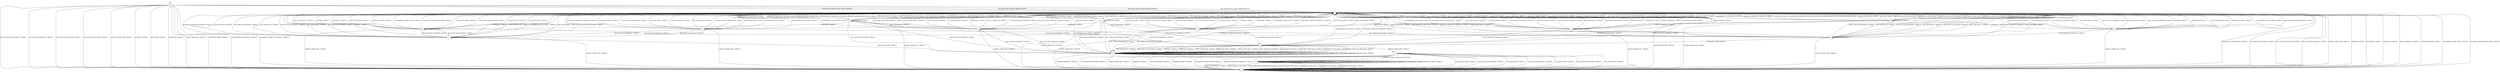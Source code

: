 digraph g {

	s0 [shape="circle" label="s0"];
	s1 [shape="circle" label="s1"];
	s2 [shape="circle" label="s2"];
	s3 [shape="circle" label="s3"];
	s4 [shape="circle" label="s4"];
	s5 [shape="circle" label="s5"];
	s6 [shape="circle" label="s6"];
	s7 [shape="circle" label="s7"];
	s8 [shape="circle" label="s8"];
	s9 [shape="circle" label="s9"];
	s10 [shape="circle" label="s10"];
	s11 [shape="circle" label="s11"];
	s12 [shape="circle" label="s12"];
	s13 [shape="circle" label="s13"];
	s14 [shape="circle" label="s14"];
	s15 [shape="circle" label="s15"];
	s16 [shape="circle" label="s16"];
	s17 [shape="circle" label="s17"];
	s18 [shape="circle" label="s18"];
	s0 -> s2 [label="ECDH_CLIENT_HELLO / HELLO_VERIFY_REQUEST"];
	s0 -> s1 [label="ECDH_CLIENT_KEY_EXCHANGE / TIMEOUT"];
	s0 -> s2 [label="DH_CLIENT_HELLO / HELLO_VERIFY_REQUEST"];
	s0 -> s1 [label="DH_CLIENT_KEY_EXCHANGE / TIMEOUT"];
	s0 -> s2 [label="PSK_CLIENT_HELLO / HELLO_VERIFY_REQUEST"];
	s0 -> s1 [label="PSK_CLIENT_KEY_EXCHANGE / TIMEOUT"];
	s0 -> s2 [label="RSA_CLIENT_HELLO / HELLO_VERIFY_REQUEST"];
	s0 -> s1 [label="RSA_CLIENT_KEY_EXCHANGE / TIMEOUT"];
	s0 -> s1 [label="CHANGE_CIPHER_SPEC / TIMEOUT"];
	s0 -> s1 [label="FINISHED / TIMEOUT"];
	s0 -> s1 [label="APPLICATION / TIMEOUT"];
	s0 -> s1 [label="CERTIFICATE / TIMEOUT"];
	s0 -> s1 [label="EMPTY_CERTIFICATE / TIMEOUT"];
	s0 -> s1 [label="CERTIFICATE_VERIFY / TIMEOUT"];
	s0 -> s1 [label="Alert(WARNING,CLOSE_NOTIFY) / TIMEOUT"];
	s0 -> s1 [label="Alert(FATAL,UNEXPECTED_MESSAGE) / TIMEOUT"];
	s1 -> s1 [label="ECDH_CLIENT_HELLO / TIMEOUT"];
	s1 -> s1 [label="ECDH_CLIENT_KEY_EXCHANGE / TIMEOUT"];
	s1 -> s1 [label="DH_CLIENT_HELLO / TIMEOUT"];
	s1 -> s1 [label="DH_CLIENT_KEY_EXCHANGE / TIMEOUT"];
	s1 -> s1 [label="PSK_CLIENT_HELLO / TIMEOUT"];
	s1 -> s1 [label="PSK_CLIENT_KEY_EXCHANGE / TIMEOUT"];
	s1 -> s1 [label="RSA_CLIENT_HELLO / TIMEOUT"];
	s1 -> s1 [label="RSA_CLIENT_KEY_EXCHANGE / TIMEOUT"];
	s1 -> s1 [label="CHANGE_CIPHER_SPEC / TIMEOUT"];
	s1 -> s1 [label="FINISHED / TIMEOUT"];
	s1 -> s1 [label="APPLICATION / TIMEOUT"];
	s1 -> s1 [label="CERTIFICATE / TIMEOUT"];
	s1 -> s1 [label="EMPTY_CERTIFICATE / TIMEOUT"];
	s1 -> s1 [label="CERTIFICATE_VERIFY / TIMEOUT"];
	s1 -> s1 [label="Alert(WARNING,CLOSE_NOTIFY) / TIMEOUT"];
	s1 -> s1 [label="Alert(FATAL,UNEXPECTED_MESSAGE) / TIMEOUT"];
	s2 -> s4 [label="ECDH_CLIENT_HELLO / SERVER_HELLO,CERTIFICATE,ECDHE_SERVER_KEY_EXCHANGE,CERTIFICATE_REQUEST,SERVER_HELLO_DONE"];
	s2 -> s1 [label="ECDH_CLIENT_KEY_EXCHANGE / TIMEOUT"];
	s2 -> s3 [label="DH_CLIENT_HELLO / SERVER_HELLO,CERTIFICATE,DHE_SERVER_KEY_EXCHANGE,CERTIFICATE_REQUEST,SERVER_HELLO_DONE"];
	s2 -> s1 [label="DH_CLIENT_KEY_EXCHANGE / TIMEOUT"];
	s2 -> s9 [label="PSK_CLIENT_HELLO / SERVER_HELLO,SERVER_HELLO_DONE"];
	s2 -> s1 [label="PSK_CLIENT_KEY_EXCHANGE / TIMEOUT"];
	s2 -> s12 [label="RSA_CLIENT_HELLO / SERVER_HELLO,CERTIFICATE,CERTIFICATE_REQUEST,SERVER_HELLO_DONE"];
	s2 -> s1 [label="RSA_CLIENT_KEY_EXCHANGE / TIMEOUT"];
	s2 -> s1 [label="CHANGE_CIPHER_SPEC / TIMEOUT"];
	s2 -> s1 [label="FINISHED / TIMEOUT"];
	s2 -> s1 [label="APPLICATION / TIMEOUT"];
	s2 -> s1 [label="CERTIFICATE / TIMEOUT"];
	s2 -> s1 [label="EMPTY_CERTIFICATE / TIMEOUT"];
	s2 -> s1 [label="CERTIFICATE_VERIFY / TIMEOUT"];
	s2 -> s1 [label="Alert(WARNING,CLOSE_NOTIFY) / TIMEOUT"];
	s2 -> s1 [label="Alert(FATAL,UNEXPECTED_MESSAGE) / TIMEOUT"];
	s3 -> s2 [label="ECDH_CLIENT_HELLO / TIMEOUT"];
	s3 -> s2 [label="ECDH_CLIENT_KEY_EXCHANGE / TIMEOUT"];
	s3 -> s2 [label="DH_CLIENT_HELLO / TIMEOUT"];
	s3 -> s5 [label="DH_CLIENT_KEY_EXCHANGE / TIMEOUT"];
	s3 -> s2 [label="PSK_CLIENT_HELLO / TIMEOUT"];
	s3 -> s15 [label="PSK_CLIENT_KEY_EXCHANGE / TIMEOUT"];
	s3 -> s2 [label="RSA_CLIENT_HELLO / TIMEOUT"];
	s3 -> s15 [label="RSA_CLIENT_KEY_EXCHANGE / TIMEOUT"];
	s3 -> s1 [label="CHANGE_CIPHER_SPEC / TIMEOUT"];
	s3 -> s2 [label="FINISHED / TIMEOUT"];
	s3 -> s3 [label="APPLICATION / TIMEOUT"];
	s3 -> s6 [label="CERTIFICATE / TIMEOUT"];
	s3 -> s7 [label="EMPTY_CERTIFICATE / TIMEOUT"];
	s3 -> s2 [label="CERTIFICATE_VERIFY / TIMEOUT"];
	s3 -> s2 [label="Alert(WARNING,CLOSE_NOTIFY) / TIMEOUT"];
	s3 -> s2 [label="Alert(FATAL,UNEXPECTED_MESSAGE) / TIMEOUT"];
	s4 -> s2 [label="ECDH_CLIENT_HELLO / TIMEOUT"];
	s4 -> s5 [label="ECDH_CLIENT_KEY_EXCHANGE / TIMEOUT"];
	s4 -> s2 [label="DH_CLIENT_HELLO / TIMEOUT"];
	s4 -> s2 [label="DH_CLIENT_KEY_EXCHANGE / TIMEOUT"];
	s4 -> s2 [label="PSK_CLIENT_HELLO / TIMEOUT"];
	s4 -> s2 [label="PSK_CLIENT_KEY_EXCHANGE / TIMEOUT"];
	s4 -> s2 [label="RSA_CLIENT_HELLO / TIMEOUT"];
	s4 -> s2 [label="RSA_CLIENT_KEY_EXCHANGE / TIMEOUT"];
	s4 -> s1 [label="CHANGE_CIPHER_SPEC / TIMEOUT"];
	s4 -> s2 [label="FINISHED / TIMEOUT"];
	s4 -> s4 [label="APPLICATION / TIMEOUT"];
	s4 -> s10 [label="CERTIFICATE / TIMEOUT"];
	s4 -> s11 [label="EMPTY_CERTIFICATE / TIMEOUT"];
	s4 -> s2 [label="CERTIFICATE_VERIFY / TIMEOUT"];
	s4 -> s2 [label="Alert(WARNING,CLOSE_NOTIFY) / TIMEOUT"];
	s4 -> s2 [label="Alert(FATAL,UNEXPECTED_MESSAGE) / TIMEOUT"];
	s5 -> s15 [label="ECDH_CLIENT_HELLO / TIMEOUT"];
	s5 -> s15 [label="ECDH_CLIENT_KEY_EXCHANGE / TIMEOUT"];
	s5 -> s15 [label="DH_CLIENT_HELLO / TIMEOUT"];
	s5 -> s15 [label="DH_CLIENT_KEY_EXCHANGE / TIMEOUT"];
	s5 -> s15 [label="PSK_CLIENT_HELLO / TIMEOUT"];
	s5 -> s15 [label="PSK_CLIENT_KEY_EXCHANGE / TIMEOUT"];
	s5 -> s15 [label="RSA_CLIENT_HELLO / TIMEOUT"];
	s5 -> s15 [label="RSA_CLIENT_KEY_EXCHANGE / TIMEOUT"];
	s5 -> s14 [label="CHANGE_CIPHER_SPEC / TIMEOUT"];
	s5 -> s15 [label="FINISHED / TIMEOUT"];
	s5 -> s5 [label="APPLICATION / TIMEOUT"];
	s5 -> s15 [label="CERTIFICATE / TIMEOUT"];
	s5 -> s15 [label="EMPTY_CERTIFICATE / TIMEOUT"];
	s5 -> s15 [label="CERTIFICATE_VERIFY / TIMEOUT"];
	s5 -> s2 [label="Alert(WARNING,CLOSE_NOTIFY) / TIMEOUT"];
	s5 -> s2 [label="Alert(FATAL,UNEXPECTED_MESSAGE) / TIMEOUT"];
	s6 -> s2 [label="ECDH_CLIENT_HELLO / TIMEOUT"];
	s6 -> s2 [label="ECDH_CLIENT_KEY_EXCHANGE / TIMEOUT"];
	s6 -> s2 [label="DH_CLIENT_HELLO / TIMEOUT"];
	s6 -> s8 [label="DH_CLIENT_KEY_EXCHANGE / TIMEOUT"];
	s6 -> s2 [label="PSK_CLIENT_HELLO / TIMEOUT"];
	s6 -> s17 [label="PSK_CLIENT_KEY_EXCHANGE / TIMEOUT"];
	s6 -> s2 [label="RSA_CLIENT_HELLO / TIMEOUT"];
	s6 -> s17 [label="RSA_CLIENT_KEY_EXCHANGE / TIMEOUT"];
	s6 -> s1 [label="CHANGE_CIPHER_SPEC / TIMEOUT"];
	s6 -> s2 [label="FINISHED / TIMEOUT"];
	s6 -> s6 [label="APPLICATION / TIMEOUT"];
	s6 -> s2 [label="CERTIFICATE / TIMEOUT"];
	s6 -> s2 [label="EMPTY_CERTIFICATE / TIMEOUT"];
	s6 -> s2 [label="CERTIFICATE_VERIFY / TIMEOUT"];
	s6 -> s2 [label="Alert(WARNING,CLOSE_NOTIFY) / TIMEOUT"];
	s6 -> s2 [label="Alert(FATAL,UNEXPECTED_MESSAGE) / TIMEOUT"];
	s7 -> s2 [label="ECDH_CLIENT_HELLO / TIMEOUT"];
	s7 -> s2 [label="ECDH_CLIENT_KEY_EXCHANGE / TIMEOUT"];
	s7 -> s2 [label="DH_CLIENT_HELLO / TIMEOUT"];
	s7 -> s5 [label="DH_CLIENT_KEY_EXCHANGE / TIMEOUT"];
	s7 -> s2 [label="PSK_CLIENT_HELLO / TIMEOUT"];
	s7 -> s15 [label="PSK_CLIENT_KEY_EXCHANGE / TIMEOUT"];
	s7 -> s2 [label="RSA_CLIENT_HELLO / TIMEOUT"];
	s7 -> s15 [label="RSA_CLIENT_KEY_EXCHANGE / TIMEOUT"];
	s7 -> s1 [label="CHANGE_CIPHER_SPEC / TIMEOUT"];
	s7 -> s2 [label="FINISHED / TIMEOUT"];
	s7 -> s7 [label="APPLICATION / TIMEOUT"];
	s7 -> s2 [label="CERTIFICATE / TIMEOUT"];
	s7 -> s2 [label="EMPTY_CERTIFICATE / TIMEOUT"];
	s7 -> s2 [label="CERTIFICATE_VERIFY / TIMEOUT"];
	s7 -> s2 [label="Alert(WARNING,CLOSE_NOTIFY) / TIMEOUT"];
	s7 -> s2 [label="Alert(FATAL,UNEXPECTED_MESSAGE) / TIMEOUT"];
	s8 -> s2 [label="ECDH_CLIENT_HELLO / TIMEOUT"];
	s8 -> s2 [label="ECDH_CLIENT_KEY_EXCHANGE / TIMEOUT"];
	s8 -> s2 [label="DH_CLIENT_HELLO / TIMEOUT"];
	s8 -> s2 [label="DH_CLIENT_KEY_EXCHANGE / TIMEOUT"];
	s8 -> s2 [label="PSK_CLIENT_HELLO / TIMEOUT"];
	s8 -> s2 [label="PSK_CLIENT_KEY_EXCHANGE / TIMEOUT"];
	s8 -> s2 [label="RSA_CLIENT_HELLO / TIMEOUT"];
	s8 -> s2 [label="RSA_CLIENT_KEY_EXCHANGE / TIMEOUT"];
	s8 -> s1 [label="CHANGE_CIPHER_SPEC / TIMEOUT"];
	s8 -> s2 [label="FINISHED / TIMEOUT"];
	s8 -> s8 [label="APPLICATION / TIMEOUT"];
	s8 -> s2 [label="CERTIFICATE / TIMEOUT"];
	s8 -> s2 [label="EMPTY_CERTIFICATE / TIMEOUT"];
	s8 -> s5 [label="CERTIFICATE_VERIFY / TIMEOUT"];
	s8 -> s2 [label="Alert(WARNING,CLOSE_NOTIFY) / TIMEOUT"];
	s8 -> s2 [label="Alert(FATAL,UNEXPECTED_MESSAGE) / TIMEOUT"];
	s9 -> s2 [label="ECDH_CLIENT_HELLO / TIMEOUT"];
	s9 -> s2 [label="ECDH_CLIENT_KEY_EXCHANGE / TIMEOUT"];
	s9 -> s2 [label="DH_CLIENT_HELLO / TIMEOUT"];
	s9 -> s2 [label="DH_CLIENT_KEY_EXCHANGE / TIMEOUT"];
	s9 -> s2 [label="PSK_CLIENT_HELLO / TIMEOUT"];
	s9 -> s5 [label="PSK_CLIENT_KEY_EXCHANGE / TIMEOUT"];
	s9 -> s2 [label="RSA_CLIENT_HELLO / TIMEOUT"];
	s9 -> s2 [label="RSA_CLIENT_KEY_EXCHANGE / TIMEOUT"];
	s9 -> s1 [label="CHANGE_CIPHER_SPEC / TIMEOUT"];
	s9 -> s2 [label="FINISHED / TIMEOUT"];
	s9 -> s9 [label="APPLICATION / TIMEOUT"];
	s9 -> s2 [label="CERTIFICATE / TIMEOUT"];
	s9 -> s2 [label="EMPTY_CERTIFICATE / TIMEOUT"];
	s9 -> s2 [label="CERTIFICATE_VERIFY / TIMEOUT"];
	s9 -> s2 [label="Alert(WARNING,CLOSE_NOTIFY) / TIMEOUT"];
	s9 -> s2 [label="Alert(FATAL,UNEXPECTED_MESSAGE) / TIMEOUT"];
	s10 -> s2 [label="ECDH_CLIENT_HELLO / TIMEOUT"];
	s10 -> s8 [label="ECDH_CLIENT_KEY_EXCHANGE / TIMEOUT"];
	s10 -> s2 [label="DH_CLIENT_HELLO / TIMEOUT"];
	s10 -> s2 [label="DH_CLIENT_KEY_EXCHANGE / TIMEOUT"];
	s10 -> s2 [label="PSK_CLIENT_HELLO / TIMEOUT"];
	s10 -> s2 [label="PSK_CLIENT_KEY_EXCHANGE / TIMEOUT"];
	s10 -> s2 [label="RSA_CLIENT_HELLO / TIMEOUT"];
	s10 -> s2 [label="RSA_CLIENT_KEY_EXCHANGE / TIMEOUT"];
	s10 -> s1 [label="CHANGE_CIPHER_SPEC / TIMEOUT"];
	s10 -> s2 [label="FINISHED / TIMEOUT"];
	s10 -> s10 [label="APPLICATION / TIMEOUT"];
	s10 -> s2 [label="CERTIFICATE / TIMEOUT"];
	s10 -> s2 [label="EMPTY_CERTIFICATE / TIMEOUT"];
	s10 -> s2 [label="CERTIFICATE_VERIFY / TIMEOUT"];
	s10 -> s2 [label="Alert(WARNING,CLOSE_NOTIFY) / TIMEOUT"];
	s10 -> s2 [label="Alert(FATAL,UNEXPECTED_MESSAGE) / TIMEOUT"];
	s11 -> s2 [label="ECDH_CLIENT_HELLO / TIMEOUT"];
	s11 -> s5 [label="ECDH_CLIENT_KEY_EXCHANGE / TIMEOUT"];
	s11 -> s2 [label="DH_CLIENT_HELLO / TIMEOUT"];
	s11 -> s2 [label="DH_CLIENT_KEY_EXCHANGE / TIMEOUT"];
	s11 -> s2 [label="PSK_CLIENT_HELLO / TIMEOUT"];
	s11 -> s2 [label="PSK_CLIENT_KEY_EXCHANGE / TIMEOUT"];
	s11 -> s2 [label="RSA_CLIENT_HELLO / TIMEOUT"];
	s11 -> s2 [label="RSA_CLIENT_KEY_EXCHANGE / TIMEOUT"];
	s11 -> s1 [label="CHANGE_CIPHER_SPEC / TIMEOUT"];
	s11 -> s2 [label="FINISHED / TIMEOUT"];
	s11 -> s11 [label="APPLICATION / TIMEOUT"];
	s11 -> s2 [label="CERTIFICATE / TIMEOUT"];
	s11 -> s2 [label="EMPTY_CERTIFICATE / TIMEOUT"];
	s11 -> s2 [label="CERTIFICATE_VERIFY / TIMEOUT"];
	s11 -> s2 [label="Alert(WARNING,CLOSE_NOTIFY) / TIMEOUT"];
	s11 -> s2 [label="Alert(FATAL,UNEXPECTED_MESSAGE) / TIMEOUT"];
	s12 -> s2 [label="ECDH_CLIENT_HELLO / TIMEOUT"];
	s12 -> s2 [label="ECDH_CLIENT_KEY_EXCHANGE / TIMEOUT"];
	s12 -> s2 [label="DH_CLIENT_HELLO / TIMEOUT"];
	s12 -> s15 [label="DH_CLIENT_KEY_EXCHANGE / TIMEOUT"];
	s12 -> s2 [label="PSK_CLIENT_HELLO / TIMEOUT"];
	s12 -> s15 [label="PSK_CLIENT_KEY_EXCHANGE / TIMEOUT"];
	s12 -> s2 [label="RSA_CLIENT_HELLO / TIMEOUT"];
	s12 -> s5 [label="RSA_CLIENT_KEY_EXCHANGE / TIMEOUT"];
	s12 -> s1 [label="CHANGE_CIPHER_SPEC / TIMEOUT"];
	s12 -> s2 [label="FINISHED / TIMEOUT"];
	s12 -> s12 [label="APPLICATION / TIMEOUT"];
	s12 -> s18 [label="CERTIFICATE / TIMEOUT"];
	s12 -> s13 [label="EMPTY_CERTIFICATE / TIMEOUT"];
	s12 -> s2 [label="CERTIFICATE_VERIFY / TIMEOUT"];
	s12 -> s2 [label="Alert(WARNING,CLOSE_NOTIFY) / TIMEOUT"];
	s12 -> s2 [label="Alert(FATAL,UNEXPECTED_MESSAGE) / TIMEOUT"];
	s13 -> s2 [label="ECDH_CLIENT_HELLO / TIMEOUT"];
	s13 -> s2 [label="ECDH_CLIENT_KEY_EXCHANGE / TIMEOUT"];
	s13 -> s2 [label="DH_CLIENT_HELLO / TIMEOUT"];
	s13 -> s15 [label="DH_CLIENT_KEY_EXCHANGE / TIMEOUT"];
	s13 -> s2 [label="PSK_CLIENT_HELLO / TIMEOUT"];
	s13 -> s15 [label="PSK_CLIENT_KEY_EXCHANGE / TIMEOUT"];
	s13 -> s2 [label="RSA_CLIENT_HELLO / TIMEOUT"];
	s13 -> s5 [label="RSA_CLIENT_KEY_EXCHANGE / TIMEOUT"];
	s13 -> s1 [label="CHANGE_CIPHER_SPEC / TIMEOUT"];
	s13 -> s2 [label="FINISHED / TIMEOUT"];
	s13 -> s13 [label="APPLICATION / TIMEOUT"];
	s13 -> s2 [label="CERTIFICATE / TIMEOUT"];
	s13 -> s2 [label="EMPTY_CERTIFICATE / TIMEOUT"];
	s13 -> s2 [label="CERTIFICATE_VERIFY / TIMEOUT"];
	s13 -> s2 [label="Alert(WARNING,CLOSE_NOTIFY) / TIMEOUT"];
	s13 -> s2 [label="Alert(FATAL,UNEXPECTED_MESSAGE) / TIMEOUT"];
	s14 -> s1 [label="ECDH_CLIENT_HELLO / TIMEOUT"];
	s14 -> s1 [label="ECDH_CLIENT_KEY_EXCHANGE / TIMEOUT"];
	s14 -> s1 [label="DH_CLIENT_HELLO / TIMEOUT"];
	s14 -> s1 [label="DH_CLIENT_KEY_EXCHANGE / TIMEOUT"];
	s14 -> s1 [label="PSK_CLIENT_HELLO / TIMEOUT"];
	s14 -> s1 [label="PSK_CLIENT_KEY_EXCHANGE / TIMEOUT"];
	s14 -> s1 [label="RSA_CLIENT_HELLO / TIMEOUT"];
	s14 -> s1 [label="RSA_CLIENT_KEY_EXCHANGE / TIMEOUT"];
	s14 -> s1 [label="CHANGE_CIPHER_SPEC / TIMEOUT"];
	s14 -> s16 [label="FINISHED / CHANGE_CIPHER_SPEC,FINISHED"];
	s14 -> s14 [label="APPLICATION / TIMEOUT"];
	s14 -> s1 [label="CERTIFICATE / TIMEOUT"];
	s14 -> s1 [label="EMPTY_CERTIFICATE / TIMEOUT"];
	s14 -> s1 [label="CERTIFICATE_VERIFY / TIMEOUT"];
	s14 -> s1 [label="Alert(WARNING,CLOSE_NOTIFY) / TIMEOUT"];
	s14 -> s1 [label="Alert(FATAL,UNEXPECTED_MESSAGE) / TIMEOUT"];
	s15 -> s15 [label="ECDH_CLIENT_HELLO / TIMEOUT"];
	s15 -> s15 [label="ECDH_CLIENT_KEY_EXCHANGE / TIMEOUT"];
	s15 -> s15 [label="DH_CLIENT_HELLO / TIMEOUT"];
	s15 -> s15 [label="DH_CLIENT_KEY_EXCHANGE / TIMEOUT"];
	s15 -> s15 [label="PSK_CLIENT_HELLO / TIMEOUT"];
	s15 -> s15 [label="PSK_CLIENT_KEY_EXCHANGE / TIMEOUT"];
	s15 -> s15 [label="RSA_CLIENT_HELLO / TIMEOUT"];
	s15 -> s15 [label="RSA_CLIENT_KEY_EXCHANGE / TIMEOUT"];
	s15 -> s1 [label="CHANGE_CIPHER_SPEC / TIMEOUT"];
	s15 -> s15 [label="FINISHED / TIMEOUT"];
	s15 -> s15 [label="APPLICATION / TIMEOUT"];
	s15 -> s15 [label="CERTIFICATE / TIMEOUT"];
	s15 -> s15 [label="EMPTY_CERTIFICATE / TIMEOUT"];
	s15 -> s15 [label="CERTIFICATE_VERIFY / TIMEOUT"];
	s15 -> s2 [label="Alert(WARNING,CLOSE_NOTIFY) / TIMEOUT"];
	s15 -> s2 [label="Alert(FATAL,UNEXPECTED_MESSAGE) / TIMEOUT"];
	s16 -> s1 [label="ECDH_CLIENT_HELLO / TIMEOUT"];
	s16 -> s16 [label="ECDH_CLIENT_KEY_EXCHANGE / TIMEOUT"];
	s16 -> s1 [label="DH_CLIENT_HELLO / TIMEOUT"];
	s16 -> s16 [label="DH_CLIENT_KEY_EXCHANGE / TIMEOUT"];
	s16 -> s1 [label="PSK_CLIENT_HELLO / TIMEOUT"];
	s16 -> s16 [label="PSK_CLIENT_KEY_EXCHANGE / TIMEOUT"];
	s16 -> s1 [label="RSA_CLIENT_HELLO / TIMEOUT"];
	s16 -> s16 [label="RSA_CLIENT_KEY_EXCHANGE / TIMEOUT"];
	s16 -> s1 [label="CHANGE_CIPHER_SPEC / TIMEOUT"];
	s16 -> s16 [label="FINISHED / TIMEOUT"];
	s16 -> s16 [label="APPLICATION / APPLICATION"];
	s16 -> s16 [label="CERTIFICATE / TIMEOUT"];
	s16 -> s16 [label="EMPTY_CERTIFICATE / TIMEOUT"];
	s16 -> s16 [label="CERTIFICATE_VERIFY / TIMEOUT"];
	s16 -> s1 [label="Alert(WARNING,CLOSE_NOTIFY) / TIMEOUT"];
	s16 -> s1 [label="Alert(FATAL,UNEXPECTED_MESSAGE) / TIMEOUT"];
	s17 -> s2 [label="ECDH_CLIENT_HELLO / TIMEOUT"];
	s17 -> s2 [label="ECDH_CLIENT_KEY_EXCHANGE / TIMEOUT"];
	s17 -> s2 [label="DH_CLIENT_HELLO / TIMEOUT"];
	s17 -> s2 [label="DH_CLIENT_KEY_EXCHANGE / TIMEOUT"];
	s17 -> s2 [label="PSK_CLIENT_HELLO / TIMEOUT"];
	s17 -> s2 [label="PSK_CLIENT_KEY_EXCHANGE / TIMEOUT"];
	s17 -> s2 [label="RSA_CLIENT_HELLO / TIMEOUT"];
	s17 -> s2 [label="RSA_CLIENT_KEY_EXCHANGE / TIMEOUT"];
	s17 -> s1 [label="CHANGE_CIPHER_SPEC / TIMEOUT"];
	s17 -> s2 [label="FINISHED / TIMEOUT"];
	s17 -> s17 [label="APPLICATION / TIMEOUT"];
	s17 -> s2 [label="CERTIFICATE / TIMEOUT"];
	s17 -> s2 [label="EMPTY_CERTIFICATE / TIMEOUT"];
	s17 -> s15 [label="CERTIFICATE_VERIFY / TIMEOUT"];
	s17 -> s2 [label="Alert(WARNING,CLOSE_NOTIFY) / TIMEOUT"];
	s17 -> s2 [label="Alert(FATAL,UNEXPECTED_MESSAGE) / TIMEOUT"];
	s18 -> s2 [label="ECDH_CLIENT_HELLO / TIMEOUT"];
	s18 -> s2 [label="ECDH_CLIENT_KEY_EXCHANGE / TIMEOUT"];
	s18 -> s2 [label="DH_CLIENT_HELLO / TIMEOUT"];
	s18 -> s17 [label="DH_CLIENT_KEY_EXCHANGE / TIMEOUT"];
	s18 -> s2 [label="PSK_CLIENT_HELLO / TIMEOUT"];
	s18 -> s17 [label="PSK_CLIENT_KEY_EXCHANGE / TIMEOUT"];
	s18 -> s2 [label="RSA_CLIENT_HELLO / TIMEOUT"];
	s18 -> s8 [label="RSA_CLIENT_KEY_EXCHANGE / TIMEOUT"];
	s18 -> s1 [label="CHANGE_CIPHER_SPEC / TIMEOUT"];
	s18 -> s2 [label="FINISHED / TIMEOUT"];
	s18 -> s18 [label="APPLICATION / TIMEOUT"];
	s18 -> s2 [label="CERTIFICATE / TIMEOUT"];
	s18 -> s2 [label="EMPTY_CERTIFICATE / TIMEOUT"];
	s18 -> s2 [label="CERTIFICATE_VERIFY / TIMEOUT"];
	s18 -> s2 [label="Alert(WARNING,CLOSE_NOTIFY) / TIMEOUT"];
	s18 -> s2 [label="Alert(FATAL,UNEXPECTED_MESSAGE) / TIMEOUT"];

__start0 [label="" shape="none" width="0" height="0"];
__start0 -> s0;

}
